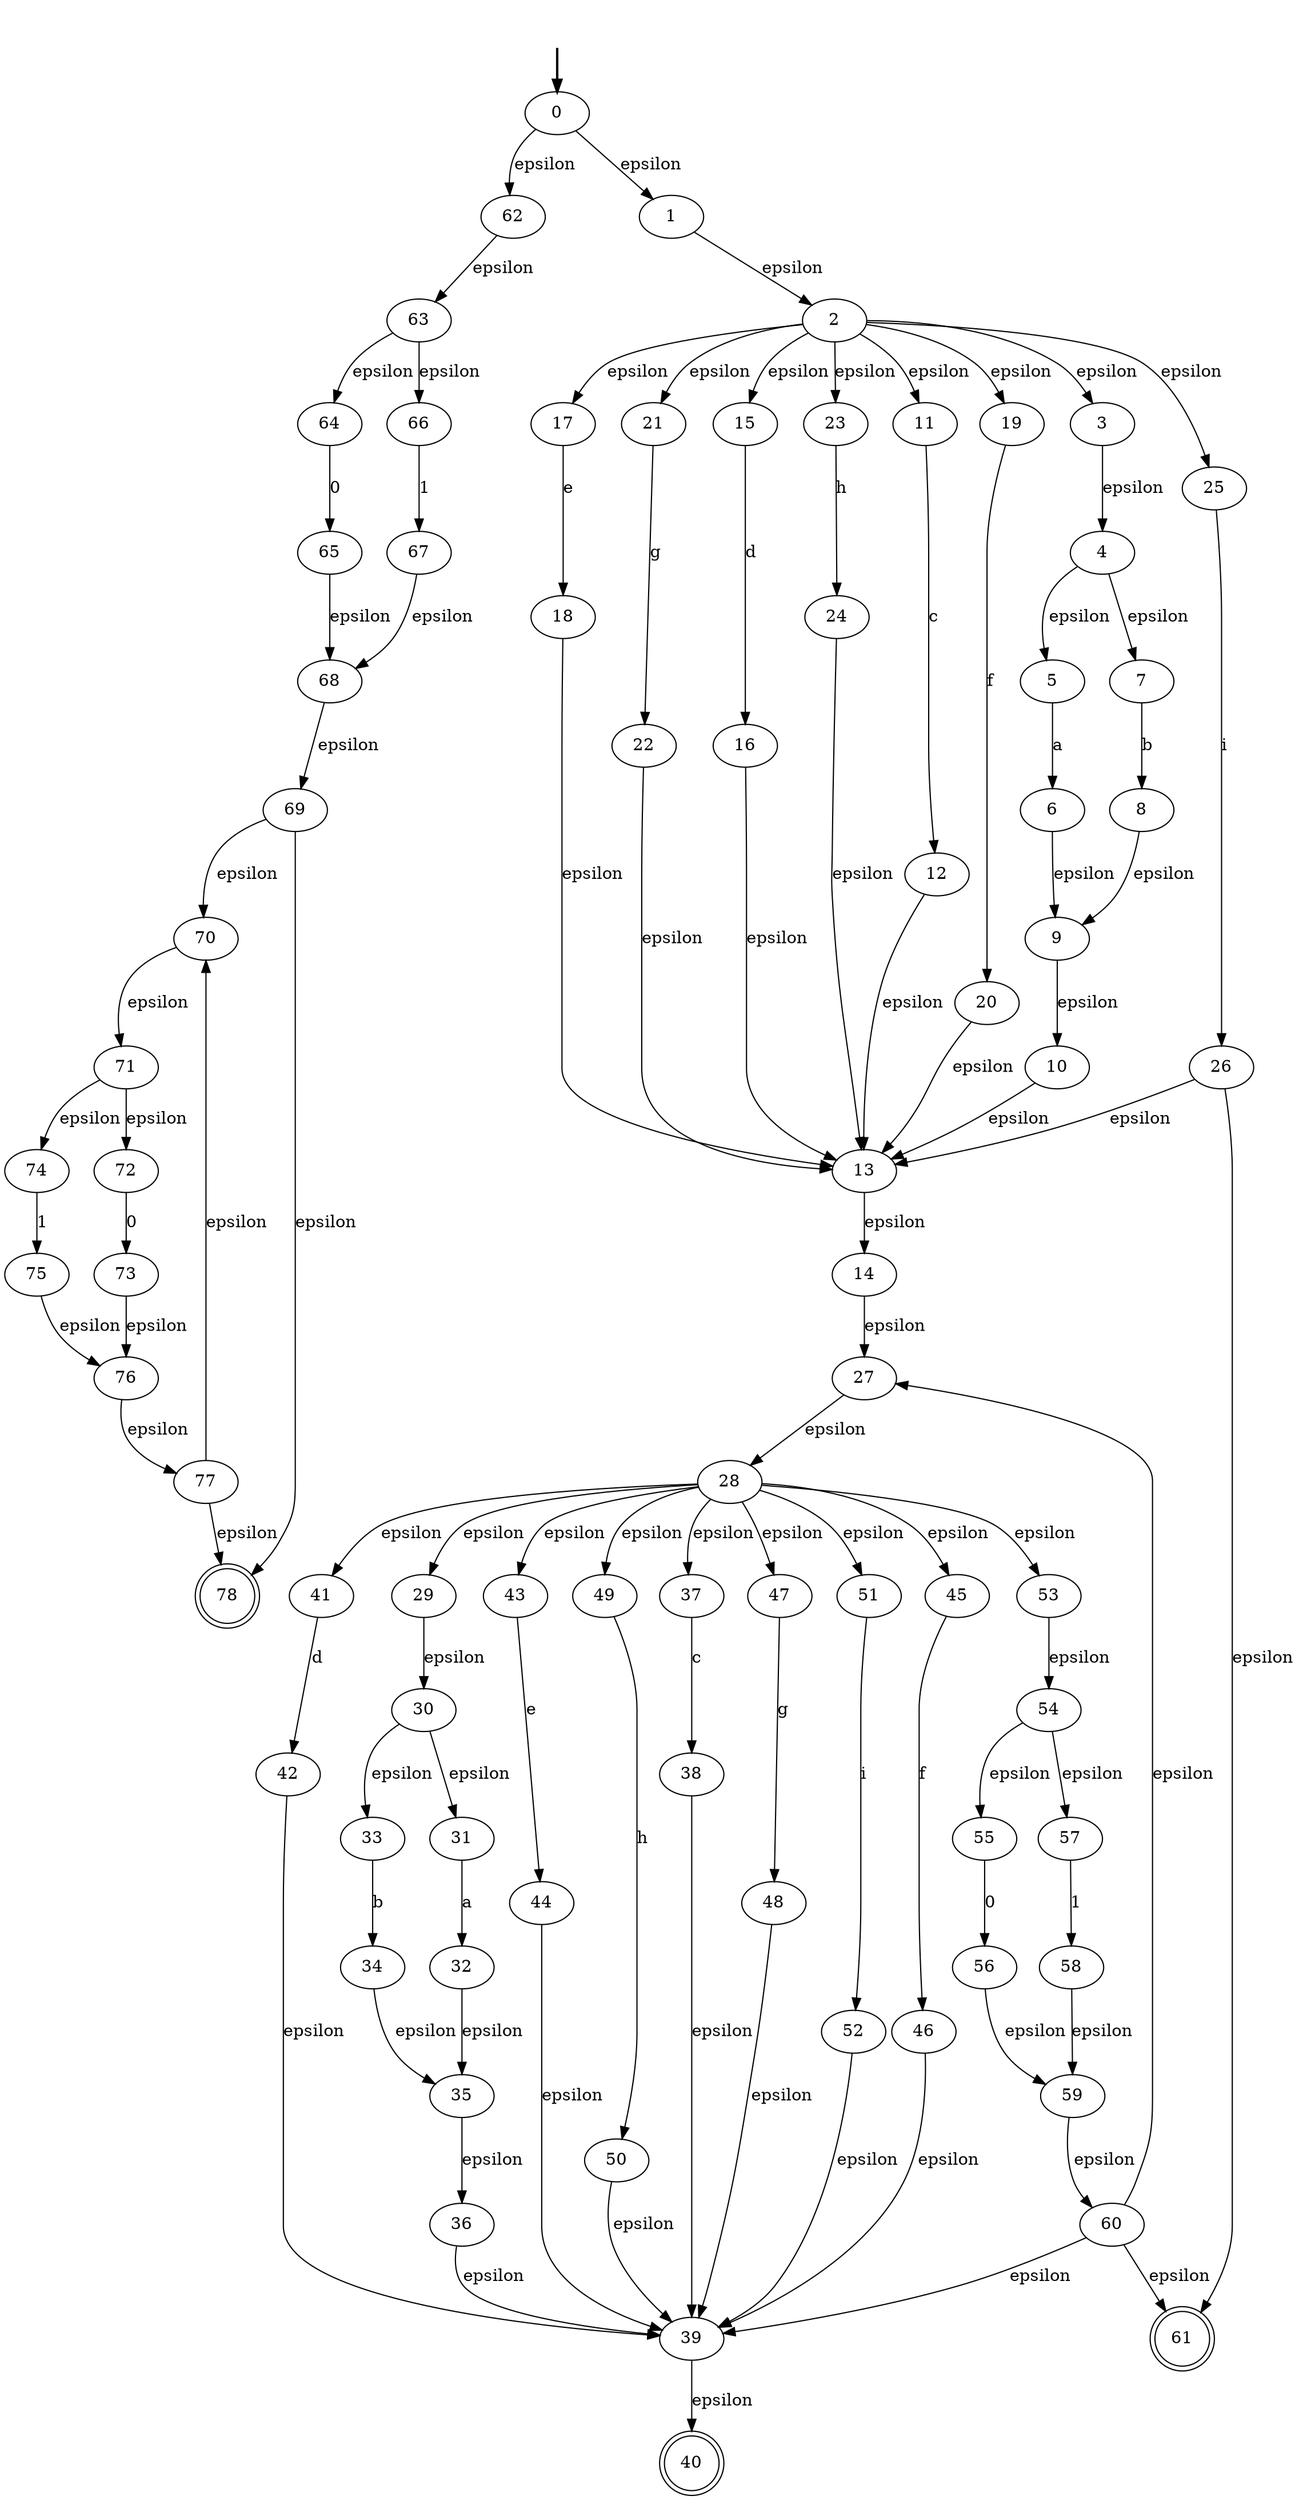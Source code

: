 digraph {
	fake0 [style=invisible]
	26
	42
	70
	68
	36
	75
	6
	39
	53
	40 [shape=doublecircle]
	23
	25
	14
	67
	60
	24
	72
	17
	31
	59
	45
	58
	47
	65
	16
	15
	29
	76
	33
	19
	51
	12
	7
	44
	9
	4
	74
	13
	37
	57
	52
	61 [shape=doublecircle]
	69
	50
	54
	20
	56
	63
	35
	30
	77
	10
	38
	73
	5
	48
	11
	62
	71
	78 [shape=doublecircle]
	2
	49
	41
	1
	8
	18
	43
	32
	55
	21
	27
	22
	28
	64
	66
	46
	34
	3
	fake0 -> 0 [style=bold]
	0 -> 1 [label=epsilon]
	0 -> 62 [label=epsilon]
	1 -> 2 [label=epsilon]
	2 -> 23 [label=epsilon]
	2 -> 21 [label=epsilon]
	2 -> 11 [label=epsilon]
	2 -> 25 [label=epsilon]
	2 -> 19 [label=epsilon]
	2 -> 15 [label=epsilon]
	2 -> 3 [label=epsilon]
	2 -> 17 [label=epsilon]
	3 -> 4 [label=epsilon]
	4 -> 5 [label=epsilon]
	4 -> 7 [label=epsilon]
	5 -> 6 [label=a]
	7 -> 8 [label=b]
	6 -> 9 [label=epsilon]
	8 -> 9 [label=epsilon]
	9 -> 10 [label=epsilon]
	11 -> 12 [label=c]
	10 -> 13 [label=epsilon]
	12 -> 13 [label=epsilon]
	16 -> 13 [label=epsilon]
	18 -> 13 [label=epsilon]
	20 -> 13 [label=epsilon]
	22 -> 13 [label=epsilon]
	24 -> 13 [label=epsilon]
	26 -> 61 [label=epsilon]
	26 -> 13 [label=epsilon]
	13 -> 14 [label=epsilon]
	15 -> 16 [label=d]
	17 -> 18 [label=e]
	19 -> 20 [label=f]
	21 -> 22 [label=g]
	23 -> 24 [label=h]
	25 -> 26 [label=i]
	14 -> 27 [label=epsilon]
	60 -> 27 [label=epsilon]
	60 -> 39 [label=epsilon]
	60 -> 61 [label=epsilon]
	27 -> 28 [label=epsilon]
	28 -> 37 [label=epsilon]
	28 -> 49 [label=epsilon]
	28 -> 47 [label=epsilon]
	28 -> 41 [label=epsilon]
	28 -> 51 [label=epsilon]
	28 -> 45 [label=epsilon]
	28 -> 29 [label=epsilon]
	28 -> 53 [label=epsilon]
	28 -> 43 [label=epsilon]
	29 -> 30 [label=epsilon]
	30 -> 33 [label=epsilon]
	30 -> 31 [label=epsilon]
	31 -> 32 [label=a]
	33 -> 34 [label=b]
	32 -> 35 [label=epsilon]
	34 -> 35 [label=epsilon]
	35 -> 36 [label=epsilon]
	37 -> 38 [label=c]
	36 -> 39 [label=epsilon]
	38 -> 39 [label=epsilon]
	42 -> 39 [label=epsilon]
	44 -> 39 [label=epsilon]
	46 -> 39 [label=epsilon]
	48 -> 39 [label=epsilon]
	50 -> 39 [label=epsilon]
	52 -> 39 [label=epsilon]
	39 -> 40 [label=epsilon]
	41 -> 42 [label=d]
	43 -> 44 [label=e]
	45 -> 46 [label=f]
	47 -> 48 [label=g]
	49 -> 50 [label=h]
	51 -> 52 [label=i]
	53 -> 54 [label=epsilon]
	54 -> 57 [label=epsilon]
	54 -> 55 [label=epsilon]
	55 -> 56 [label=0]
	57 -> 58 [label=1]
	56 -> 59 [label=epsilon]
	58 -> 59 [label=epsilon]
	59 -> 60 [label=epsilon]
	62 -> 63 [label=epsilon]
	63 -> 66 [label=epsilon]
	63 -> 64 [label=epsilon]
	64 -> 65 [label=0]
	66 -> 67 [label=1]
	65 -> 68 [label=epsilon]
	67 -> 68 [label=epsilon]
	68 -> 69 [label=epsilon]
	69 -> 70 [label=epsilon]
	69 -> 78 [label=epsilon]
	77 -> 70 [label=epsilon]
	77 -> 78 [label=epsilon]
	70 -> 71 [label=epsilon]
	71 -> 72 [label=epsilon]
	71 -> 74 [label=epsilon]
	72 -> 73 [label=0]
	74 -> 75 [label=1]
	73 -> 76 [label=epsilon]
	75 -> 76 [label=epsilon]
	76 -> 77 [label=epsilon]
}
